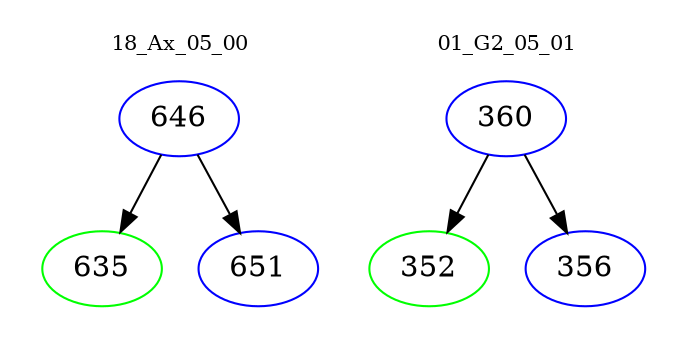 digraph{
subgraph cluster_0 {
color = white
label = "18_Ax_05_00";
fontsize=10;
T0_646 [label="646", color="blue"]
T0_646 -> T0_635 [color="black"]
T0_635 [label="635", color="green"]
T0_646 -> T0_651 [color="black"]
T0_651 [label="651", color="blue"]
}
subgraph cluster_1 {
color = white
label = "01_G2_05_01";
fontsize=10;
T1_360 [label="360", color="blue"]
T1_360 -> T1_352 [color="black"]
T1_352 [label="352", color="green"]
T1_360 -> T1_356 [color="black"]
T1_356 [label="356", color="blue"]
}
}
